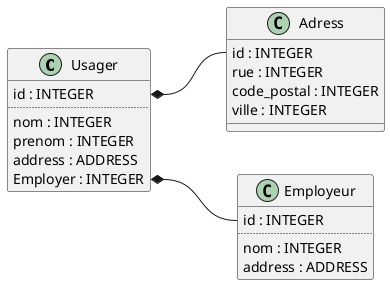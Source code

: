 @startuml
left to right direction

class Usager {
  id : INTEGER
  ..
  nom : INTEGER
  prenom : INTEGER
  address : ADDRESS
  Employer : INTEGER
}

class Employeur {
  id : INTEGER
  ..
  nom : INTEGER
  address : ADDRESS
}

class Adress {
    id : INTEGER
  rue : INTEGER
  code_postal : INTEGER
  ville : INTEGER
}

Usager::id *-- Adress::id
Usager::Employer *-- Employeur::id
@enduml